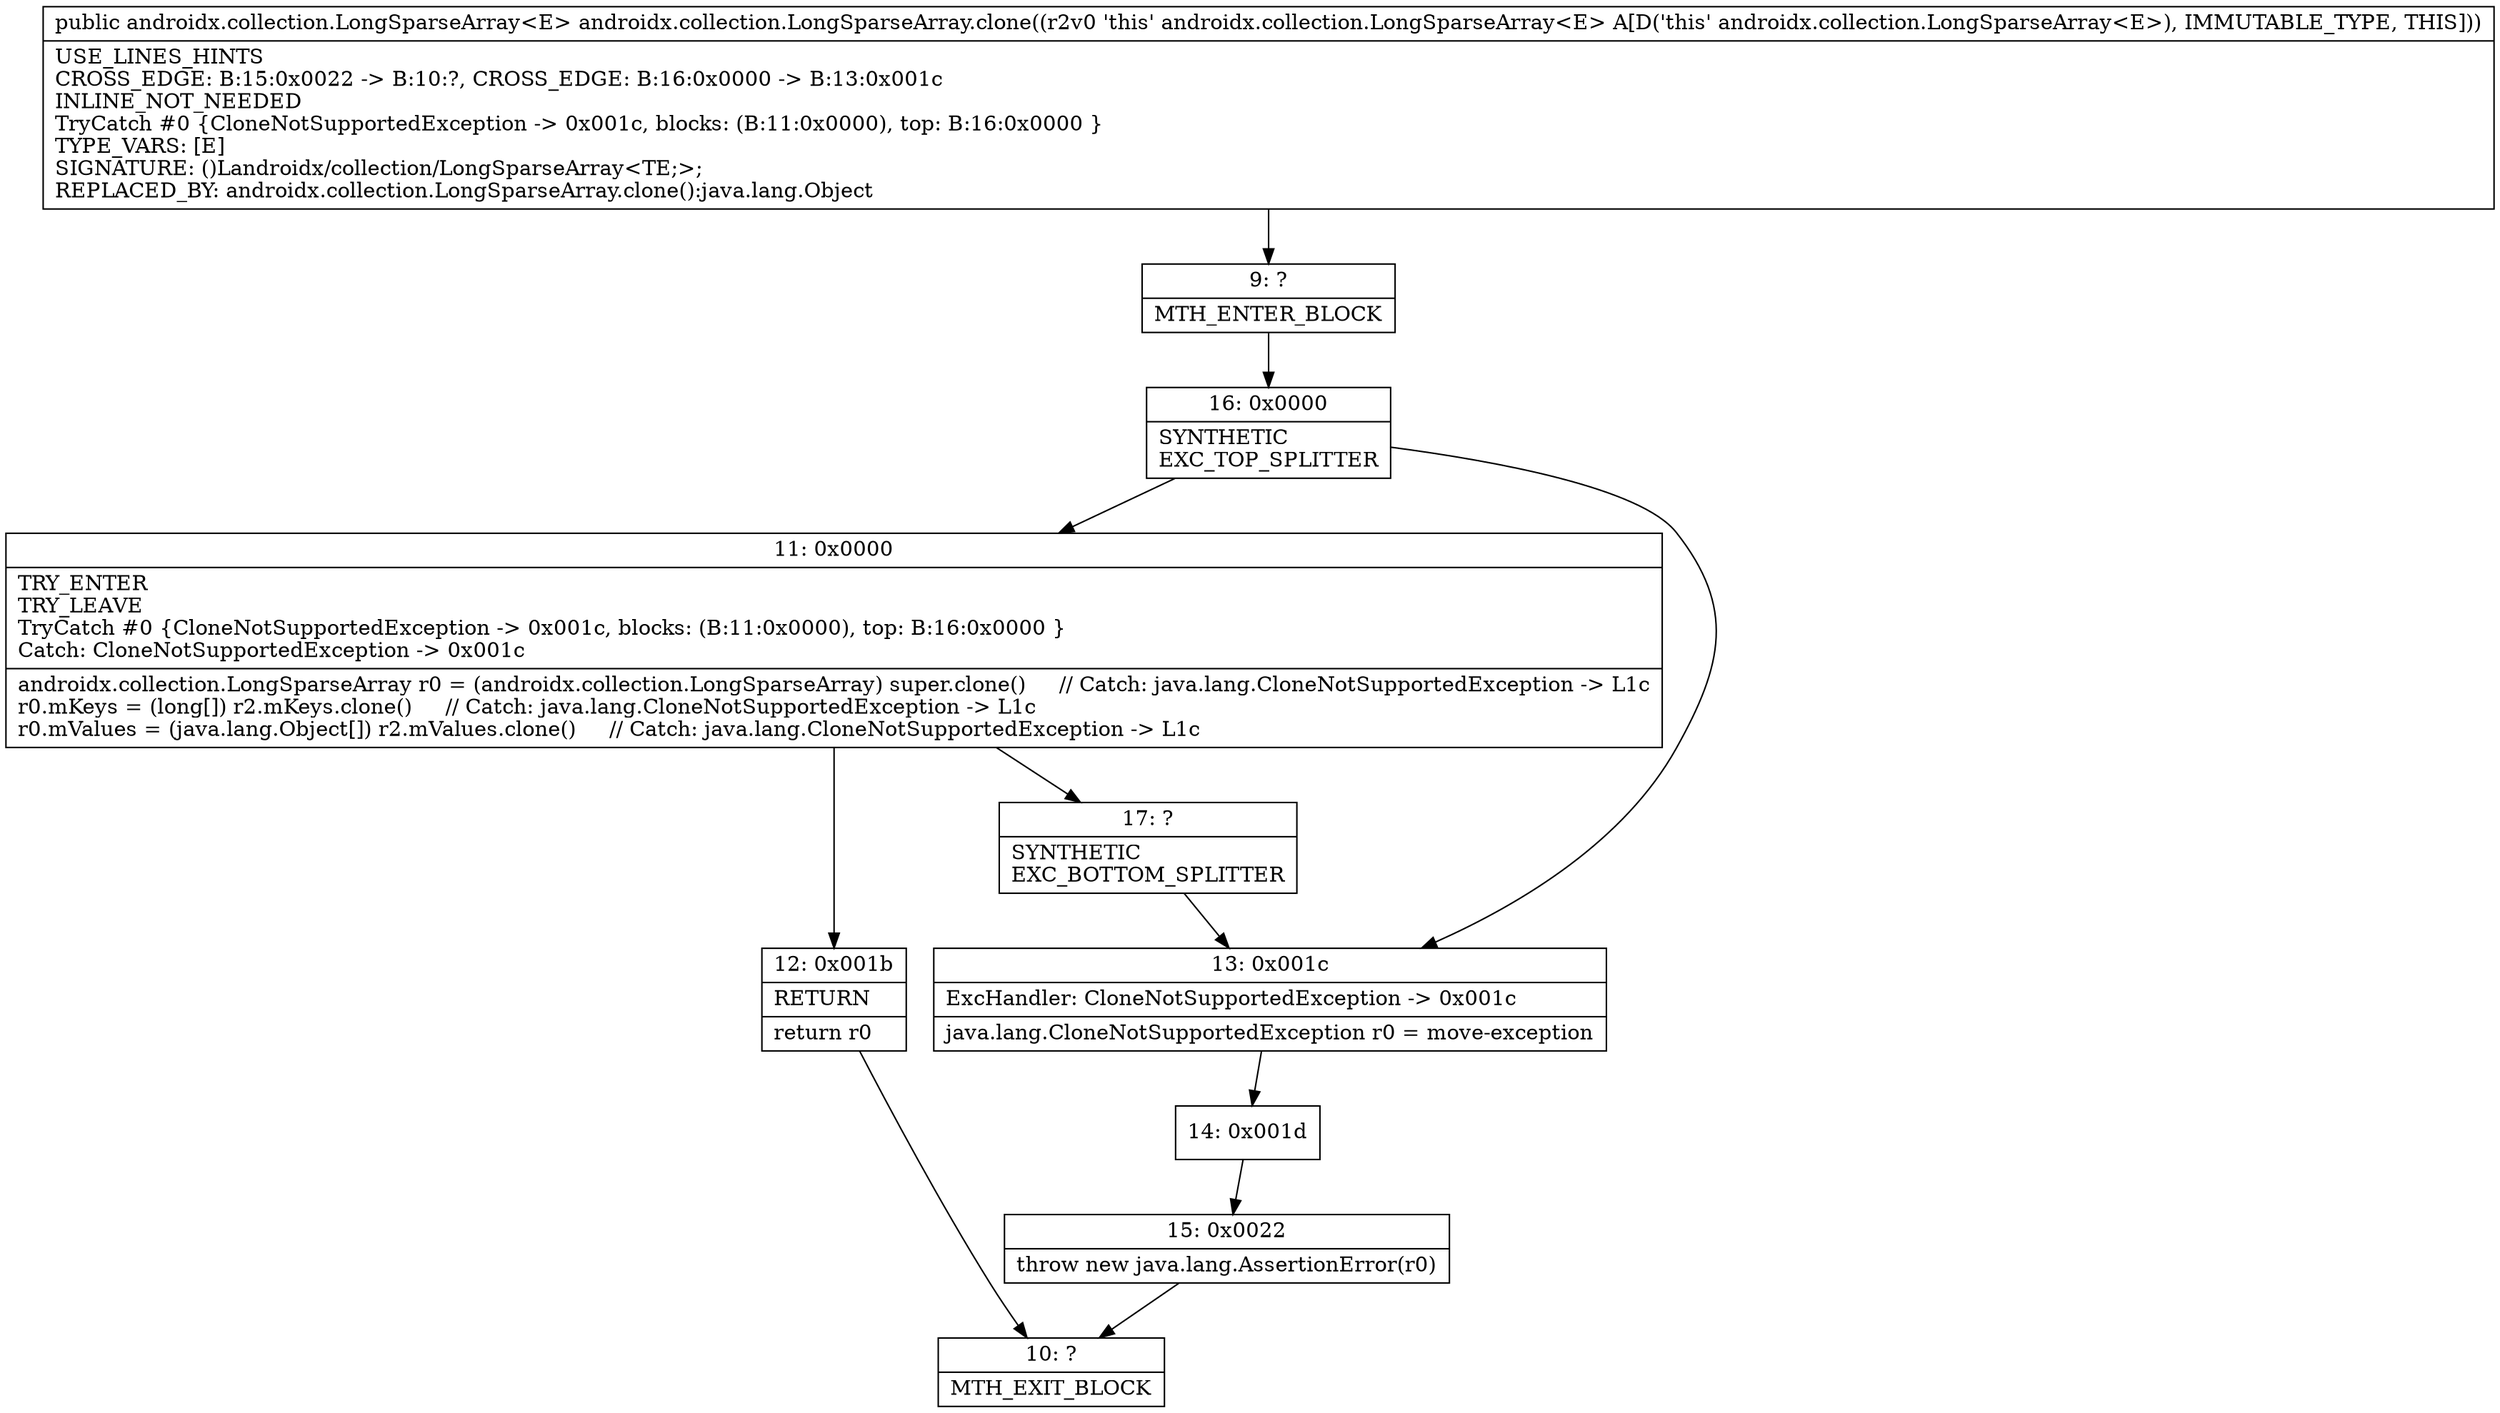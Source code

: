 digraph "CFG forandroidx.collection.LongSparseArray.clone()Landroidx\/collection\/LongSparseArray;" {
Node_9 [shape=record,label="{9\:\ ?|MTH_ENTER_BLOCK\l}"];
Node_16 [shape=record,label="{16\:\ 0x0000|SYNTHETIC\lEXC_TOP_SPLITTER\l}"];
Node_11 [shape=record,label="{11\:\ 0x0000|TRY_ENTER\lTRY_LEAVE\lTryCatch #0 \{CloneNotSupportedException \-\> 0x001c, blocks: (B:11:0x0000), top: B:16:0x0000 \}\lCatch: CloneNotSupportedException \-\> 0x001c\l|androidx.collection.LongSparseArray r0 = (androidx.collection.LongSparseArray) super.clone()     \/\/ Catch: java.lang.CloneNotSupportedException \-\> L1c\lr0.mKeys = (long[]) r2.mKeys.clone()     \/\/ Catch: java.lang.CloneNotSupportedException \-\> L1c\lr0.mValues = (java.lang.Object[]) r2.mValues.clone()     \/\/ Catch: java.lang.CloneNotSupportedException \-\> L1c\l}"];
Node_12 [shape=record,label="{12\:\ 0x001b|RETURN\l|return r0\l}"];
Node_10 [shape=record,label="{10\:\ ?|MTH_EXIT_BLOCK\l}"];
Node_17 [shape=record,label="{17\:\ ?|SYNTHETIC\lEXC_BOTTOM_SPLITTER\l}"];
Node_13 [shape=record,label="{13\:\ 0x001c|ExcHandler: CloneNotSupportedException \-\> 0x001c\l|java.lang.CloneNotSupportedException r0 = move\-exception\l}"];
Node_14 [shape=record,label="{14\:\ 0x001d}"];
Node_15 [shape=record,label="{15\:\ 0x0022|throw new java.lang.AssertionError(r0)\l}"];
MethodNode[shape=record,label="{public androidx.collection.LongSparseArray\<E\> androidx.collection.LongSparseArray.clone((r2v0 'this' androidx.collection.LongSparseArray\<E\> A[D('this' androidx.collection.LongSparseArray\<E\>), IMMUTABLE_TYPE, THIS]))  | USE_LINES_HINTS\lCROSS_EDGE: B:15:0x0022 \-\> B:10:?, CROSS_EDGE: B:16:0x0000 \-\> B:13:0x001c\lINLINE_NOT_NEEDED\lTryCatch #0 \{CloneNotSupportedException \-\> 0x001c, blocks: (B:11:0x0000), top: B:16:0x0000 \}\lTYPE_VARS: [E]\lSIGNATURE: ()Landroidx\/collection\/LongSparseArray\<TE;\>;\lREPLACED_BY: androidx.collection.LongSparseArray.clone():java.lang.Object\l}"];
MethodNode -> Node_9;Node_9 -> Node_16;
Node_16 -> Node_11;
Node_16 -> Node_13;
Node_11 -> Node_12;
Node_11 -> Node_17;
Node_12 -> Node_10;
Node_17 -> Node_13;
Node_13 -> Node_14;
Node_14 -> Node_15;
Node_15 -> Node_10;
}

